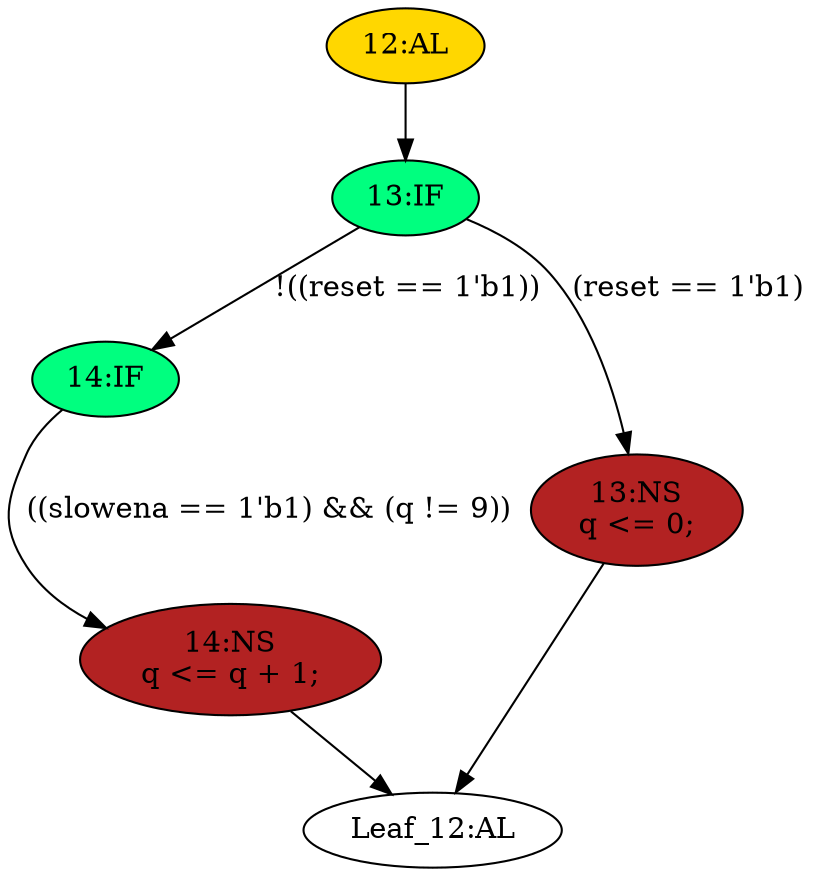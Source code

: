 strict digraph "" {
	node [label="\N"];
	"13:IF"	[ast="<pyverilog.vparser.ast.IfStatement object at 0x7fd2b78ad0d0>",
		fillcolor=springgreen,
		label="13:IF",
		statements="[]",
		style=filled,
		typ=IfStatement];
	"14:IF"	[ast="<pyverilog.vparser.ast.IfStatement object at 0x7fd2b78ad210>",
		fillcolor=springgreen,
		label="14:IF",
		statements="[]",
		style=filled,
		typ=IfStatement];
	"13:IF" -> "14:IF"	[cond="['reset']",
		label="!((reset == 1'b1))",
		lineno=13];
	"13:NS"	[ast="<pyverilog.vparser.ast.NonblockingSubstitution object at 0x7fd2b78ad650>",
		fillcolor=firebrick,
		label="13:NS
q <= 0;",
		statements="[<pyverilog.vparser.ast.NonblockingSubstitution object at 0x7fd2b78ad650>]",
		style=filled,
		typ=NonblockingSubstitution];
	"13:IF" -> "13:NS"	[cond="['reset']",
		label="(reset == 1'b1)",
		lineno=13];
	"14:NS"	[ast="<pyverilog.vparser.ast.NonblockingSubstitution object at 0x7fd2b78ad290>",
		fillcolor=firebrick,
		label="14:NS
q <= q + 1;",
		statements="[<pyverilog.vparser.ast.NonblockingSubstitution object at 0x7fd2b78ad290>]",
		style=filled,
		typ=NonblockingSubstitution];
	"14:IF" -> "14:NS"	[cond="['slowena', 'q']",
		label="((slowena == 1'b1) && (q != 9))",
		lineno=14];
	"Leaf_12:AL"	[def_var="['q']",
		label="Leaf_12:AL"];
	"13:NS" -> "Leaf_12:AL"	[cond="[]",
		lineno=None];
	"12:AL"	[ast="<pyverilog.vparser.ast.Always object at 0x7fd2b78ad8d0>",
		clk_sens=True,
		fillcolor=gold,
		label="12:AL",
		sens="['clk']",
		statements="[]",
		style=filled,
		typ=Always,
		use_var="['q', 'reset', 'slowena']"];
	"12:AL" -> "13:IF"	[cond="[]",
		lineno=None];
	"14:NS" -> "Leaf_12:AL"	[cond="[]",
		lineno=None];
}

